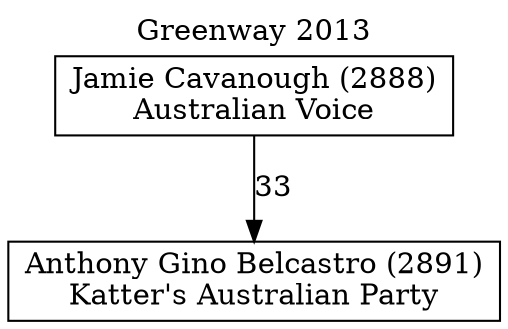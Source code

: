 // House preference flow
digraph "Anthony Gino Belcastro (2891)_Greenway_2013" {
	graph [label="Greenway 2013" labelloc=t mclimit=10]
	node [shape=box]
	"Anthony Gino Belcastro (2891)" [label="Anthony Gino Belcastro (2891)
Katter's Australian Party"]
	"Jamie Cavanough (2888)" [label="Jamie Cavanough (2888)
Australian Voice"]
	"Jamie Cavanough (2888)" -> "Anthony Gino Belcastro (2891)" [label=33]
}
